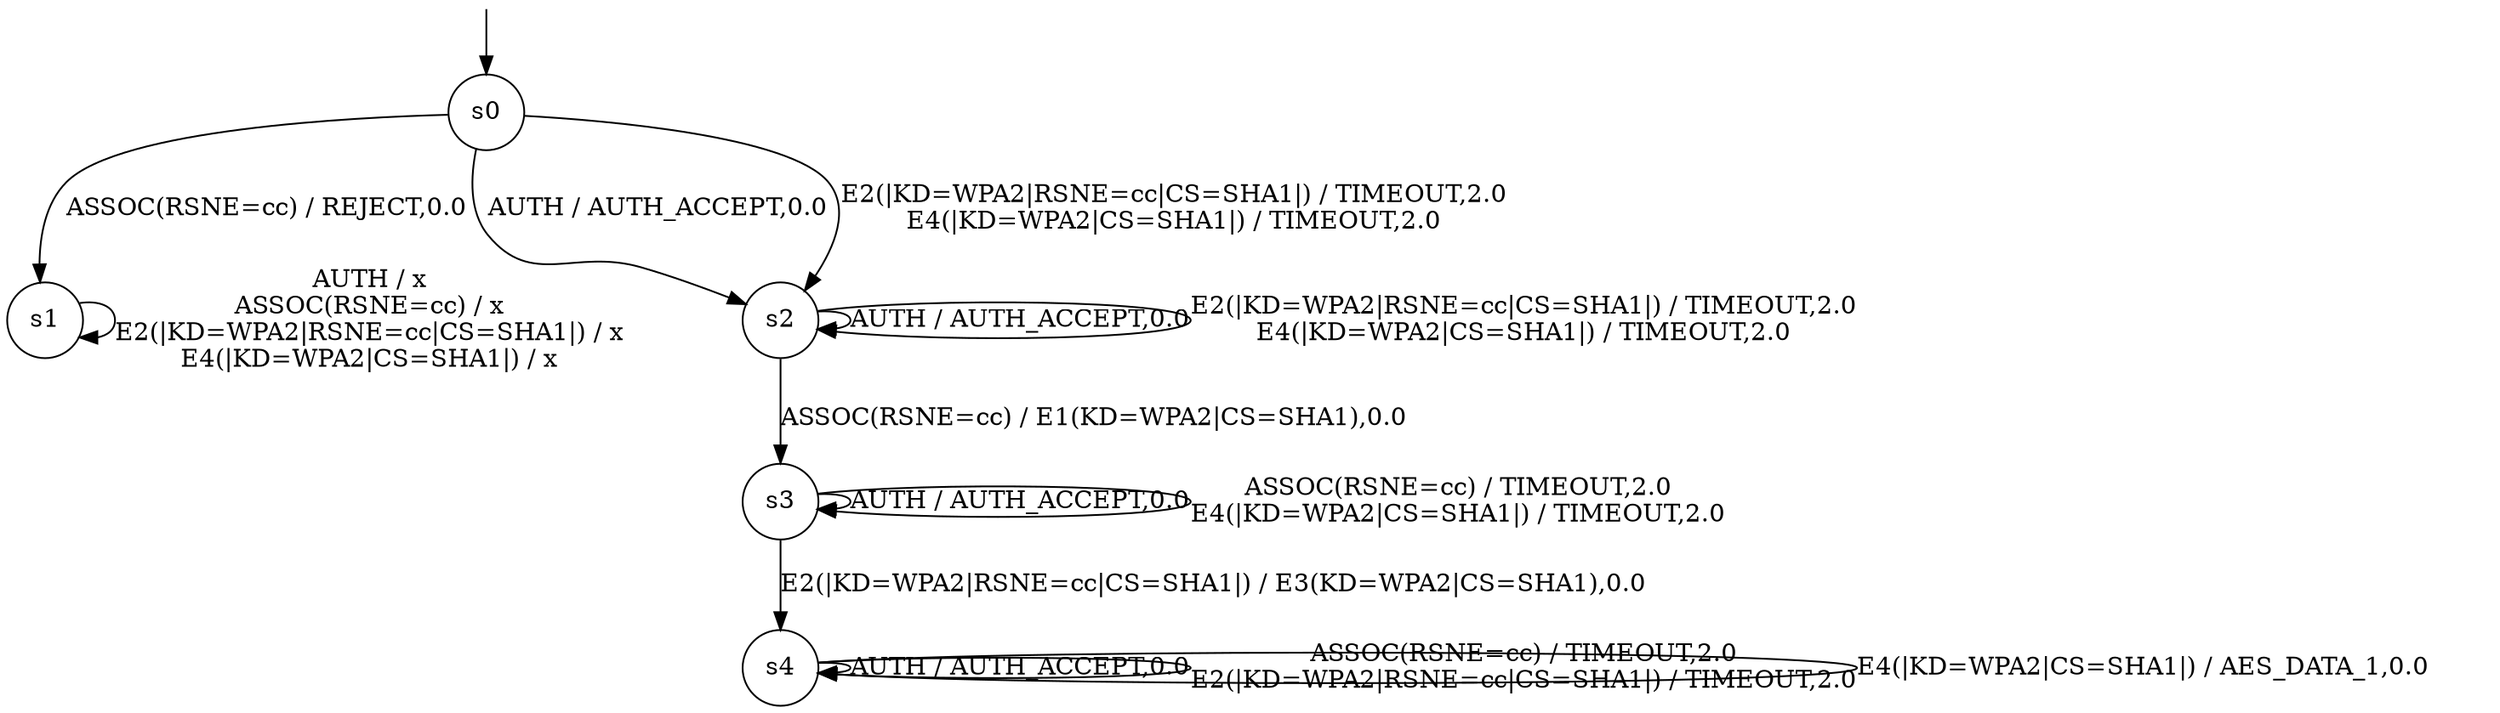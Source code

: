 digraph g {

	s0 [shape="circle" label="s0"];
	s1 [shape="circle" label="s1"];
	s2 [shape="circle" label="s2"];
	s3 [shape="circle" label="s3"];
	s4 [shape="circle" label="s4"];

__start0 [label="" shape="none" width="0" height="0"];
__start0 -> s0;

	s0 -> s2 [label="AUTH / AUTH_ACCEPT,0.0\n"];
	s0 -> s1 [label="ASSOC(RSNE=cc) / REJECT,0.0\n"];
	s0 -> s2 [label="E2(|KD=WPA2|RSNE=cc|CS=SHA1|) / TIMEOUT,2.0\nE4(|KD=WPA2|CS=SHA1|) / TIMEOUT,2.0\n"];
	s1 -> s1 [label="AUTH / x\nASSOC(RSNE=cc) / x\nE2(|KD=WPA2|RSNE=cc|CS=SHA1|) / x\nE4(|KD=WPA2|CS=SHA1|) / x\n"];
	s2 -> s2 [label="AUTH / AUTH_ACCEPT,0.0\n"];
	s2 -> s3 [label="ASSOC(RSNE=cc) / E1(KD=WPA2|CS=SHA1),0.0\n"];
	s2 -> s2 [label="E2(|KD=WPA2|RSNE=cc|CS=SHA1|) / TIMEOUT,2.0\nE4(|KD=WPA2|CS=SHA1|) / TIMEOUT,2.0\n"];
	s3 -> s3 [label="AUTH / AUTH_ACCEPT,0.0\n"];
	s3 -> s3 [label="ASSOC(RSNE=cc) / TIMEOUT,2.0\nE4(|KD=WPA2|CS=SHA1|) / TIMEOUT,2.0\n"];
	s3 -> s4 [label="E2(|KD=WPA2|RSNE=cc|CS=SHA1|) / E3(KD=WPA2|CS=SHA1),0.0\n"];
	s4 -> s4 [label="AUTH / AUTH_ACCEPT,0.0\n"];
	s4 -> s4 [label="ASSOC(RSNE=cc) / TIMEOUT,2.0\nE2(|KD=WPA2|RSNE=cc|CS=SHA1|) / TIMEOUT,2.0\n"];
	s4 -> s4 [label="E4(|KD=WPA2|CS=SHA1|) / AES_DATA_1,0.0\n"];
}